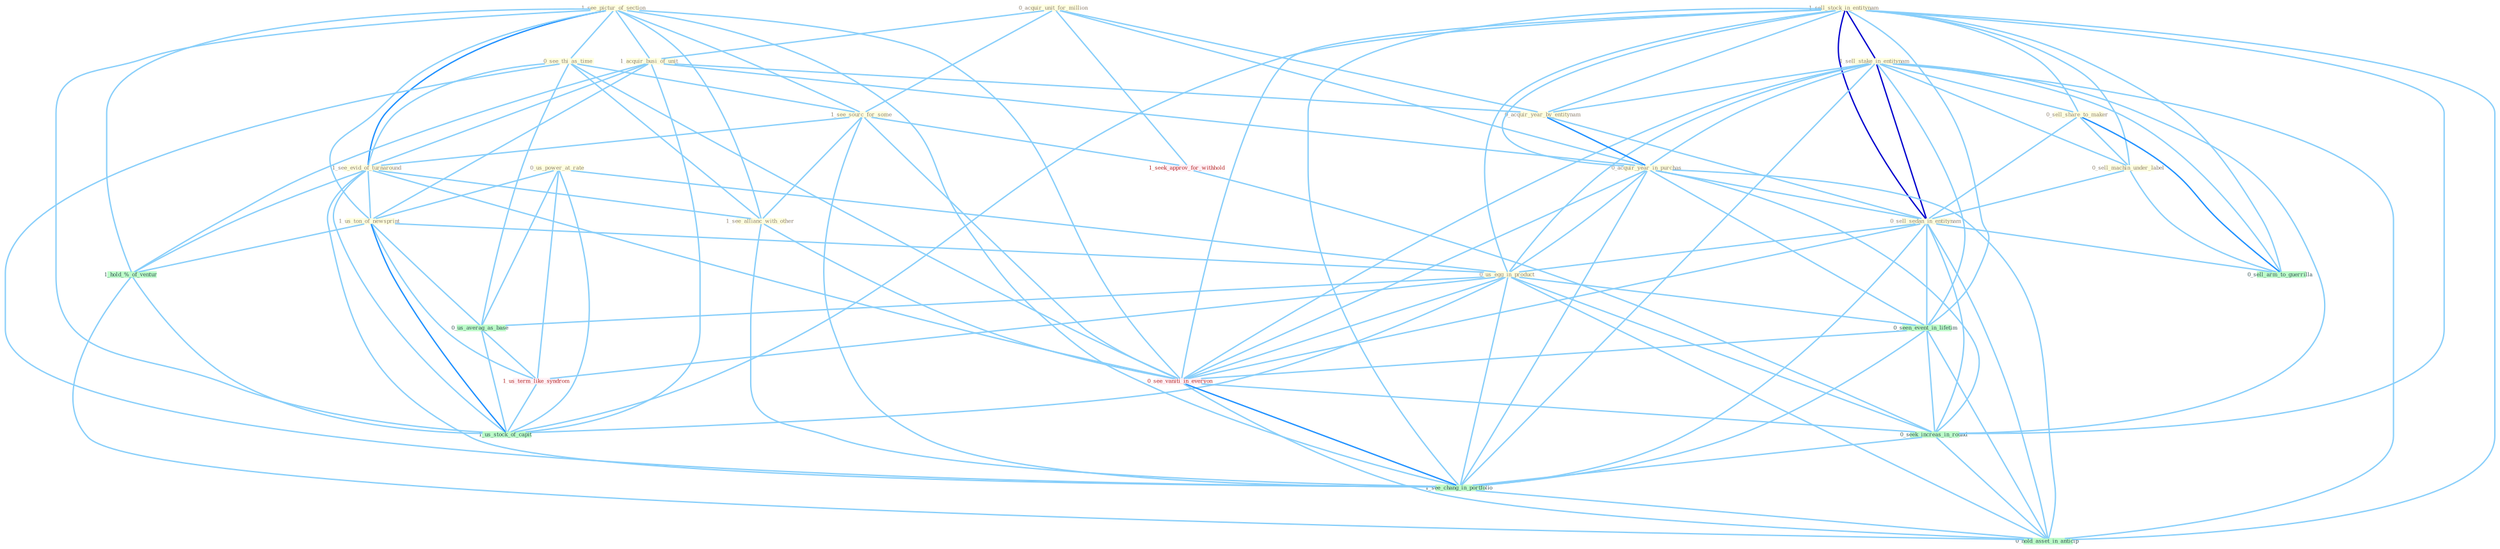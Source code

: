 Graph G{ 
    node
    [shape=polygon,style=filled,width=.5,height=.06,color="#BDFCC9",fixedsize=true,fontsize=4,
    fontcolor="#2f4f4f"];
    {node
    [color="#ffffe0", fontcolor="#8b7d6b"] "0_acquir_unit_for_million " "1_see_pictur_of_section " "1_sell_stock_in_entitynam " "0_us_power_at_rate " "0_see_thi_as_time " "1_see_sourc_for_some " "1_sell_stake_in_entitynam " "0_sell_share_to_maker " "0_sell_machin_under_label " "1_acquir_busi_of_unit " "1_see_evid_of_turnaround " "0_acquir_year_by_entitynam " "1_us_ton_of_newsprint " "0_acquir_year_in_purchas " "0_sell_sedan_in_entitynam " "0_us_egg_in_product " "1_see_allianc_with_other "}
{node [color="#fff0f5", fontcolor="#b22222"] "1_us_term_like_syndrom " "1_seek_approv_for_withhold " "0_see_vaniti_in_everyon "}
edge [color="#B0E2FF"];

	"0_acquir_unit_for_million " -- "1_see_sourc_for_some " [w="1", color="#87cefa" ];
	"0_acquir_unit_for_million " -- "1_acquir_busi_of_unit " [w="1", color="#87cefa" ];
	"0_acquir_unit_for_million " -- "0_acquir_year_by_entitynam " [w="1", color="#87cefa" ];
	"0_acquir_unit_for_million " -- "0_acquir_year_in_purchas " [w="1", color="#87cefa" ];
	"0_acquir_unit_for_million " -- "1_seek_approv_for_withhold " [w="1", color="#87cefa" ];
	"1_see_pictur_of_section " -- "0_see_thi_as_time " [w="1", color="#87cefa" ];
	"1_see_pictur_of_section " -- "1_see_sourc_for_some " [w="1", color="#87cefa" ];
	"1_see_pictur_of_section " -- "1_acquir_busi_of_unit " [w="1", color="#87cefa" ];
	"1_see_pictur_of_section " -- "1_see_evid_of_turnaround " [w="2", color="#1e90ff" , len=0.8];
	"1_see_pictur_of_section " -- "1_us_ton_of_newsprint " [w="1", color="#87cefa" ];
	"1_see_pictur_of_section " -- "1_see_allianc_with_other " [w="1", color="#87cefa" ];
	"1_see_pictur_of_section " -- "1_hold_%_of_ventur " [w="1", color="#87cefa" ];
	"1_see_pictur_of_section " -- "0_see_vaniti_in_everyon " [w="1", color="#87cefa" ];
	"1_see_pictur_of_section " -- "1_us_stock_of_capit " [w="1", color="#87cefa" ];
	"1_see_pictur_of_section " -- "1_see_chang_in_portfolio " [w="1", color="#87cefa" ];
	"1_sell_stock_in_entitynam " -- "1_sell_stake_in_entitynam " [w="3", color="#0000cd" , len=0.6];
	"1_sell_stock_in_entitynam " -- "0_sell_share_to_maker " [w="1", color="#87cefa" ];
	"1_sell_stock_in_entitynam " -- "0_sell_machin_under_label " [w="1", color="#87cefa" ];
	"1_sell_stock_in_entitynam " -- "0_acquir_year_by_entitynam " [w="1", color="#87cefa" ];
	"1_sell_stock_in_entitynam " -- "0_acquir_year_in_purchas " [w="1", color="#87cefa" ];
	"1_sell_stock_in_entitynam " -- "0_sell_sedan_in_entitynam " [w="3", color="#0000cd" , len=0.6];
	"1_sell_stock_in_entitynam " -- "0_us_egg_in_product " [w="1", color="#87cefa" ];
	"1_sell_stock_in_entitynam " -- "0_seen_event_in_lifetim " [w="1", color="#87cefa" ];
	"1_sell_stock_in_entitynam " -- "0_see_vaniti_in_everyon " [w="1", color="#87cefa" ];
	"1_sell_stock_in_entitynam " -- "0_sell_arm_to_guerrilla " [w="1", color="#87cefa" ];
	"1_sell_stock_in_entitynam " -- "0_seek_increas_in_round " [w="1", color="#87cefa" ];
	"1_sell_stock_in_entitynam " -- "1_us_stock_of_capit " [w="1", color="#87cefa" ];
	"1_sell_stock_in_entitynam " -- "1_see_chang_in_portfolio " [w="1", color="#87cefa" ];
	"1_sell_stock_in_entitynam " -- "0_hold_asset_in_anticip " [w="1", color="#87cefa" ];
	"0_us_power_at_rate " -- "1_us_ton_of_newsprint " [w="1", color="#87cefa" ];
	"0_us_power_at_rate " -- "0_us_egg_in_product " [w="1", color="#87cefa" ];
	"0_us_power_at_rate " -- "0_us_averag_as_base " [w="1", color="#87cefa" ];
	"0_us_power_at_rate " -- "1_us_term_like_syndrom " [w="1", color="#87cefa" ];
	"0_us_power_at_rate " -- "1_us_stock_of_capit " [w="1", color="#87cefa" ];
	"0_see_thi_as_time " -- "1_see_sourc_for_some " [w="1", color="#87cefa" ];
	"0_see_thi_as_time " -- "1_see_evid_of_turnaround " [w="1", color="#87cefa" ];
	"0_see_thi_as_time " -- "1_see_allianc_with_other " [w="1", color="#87cefa" ];
	"0_see_thi_as_time " -- "0_us_averag_as_base " [w="1", color="#87cefa" ];
	"0_see_thi_as_time " -- "0_see_vaniti_in_everyon " [w="1", color="#87cefa" ];
	"0_see_thi_as_time " -- "1_see_chang_in_portfolio " [w="1", color="#87cefa" ];
	"1_see_sourc_for_some " -- "1_see_evid_of_turnaround " [w="1", color="#87cefa" ];
	"1_see_sourc_for_some " -- "1_see_allianc_with_other " [w="1", color="#87cefa" ];
	"1_see_sourc_for_some " -- "1_seek_approv_for_withhold " [w="1", color="#87cefa" ];
	"1_see_sourc_for_some " -- "0_see_vaniti_in_everyon " [w="1", color="#87cefa" ];
	"1_see_sourc_for_some " -- "1_see_chang_in_portfolio " [w="1", color="#87cefa" ];
	"1_sell_stake_in_entitynam " -- "0_sell_share_to_maker " [w="1", color="#87cefa" ];
	"1_sell_stake_in_entitynam " -- "0_sell_machin_under_label " [w="1", color="#87cefa" ];
	"1_sell_stake_in_entitynam " -- "0_acquir_year_by_entitynam " [w="1", color="#87cefa" ];
	"1_sell_stake_in_entitynam " -- "0_acquir_year_in_purchas " [w="1", color="#87cefa" ];
	"1_sell_stake_in_entitynam " -- "0_sell_sedan_in_entitynam " [w="3", color="#0000cd" , len=0.6];
	"1_sell_stake_in_entitynam " -- "0_us_egg_in_product " [w="1", color="#87cefa" ];
	"1_sell_stake_in_entitynam " -- "0_seen_event_in_lifetim " [w="1", color="#87cefa" ];
	"1_sell_stake_in_entitynam " -- "0_see_vaniti_in_everyon " [w="1", color="#87cefa" ];
	"1_sell_stake_in_entitynam " -- "0_sell_arm_to_guerrilla " [w="1", color="#87cefa" ];
	"1_sell_stake_in_entitynam " -- "0_seek_increas_in_round " [w="1", color="#87cefa" ];
	"1_sell_stake_in_entitynam " -- "1_see_chang_in_portfolio " [w="1", color="#87cefa" ];
	"1_sell_stake_in_entitynam " -- "0_hold_asset_in_anticip " [w="1", color="#87cefa" ];
	"0_sell_share_to_maker " -- "0_sell_machin_under_label " [w="1", color="#87cefa" ];
	"0_sell_share_to_maker " -- "0_sell_sedan_in_entitynam " [w="1", color="#87cefa" ];
	"0_sell_share_to_maker " -- "0_sell_arm_to_guerrilla " [w="2", color="#1e90ff" , len=0.8];
	"0_sell_machin_under_label " -- "0_sell_sedan_in_entitynam " [w="1", color="#87cefa" ];
	"0_sell_machin_under_label " -- "0_sell_arm_to_guerrilla " [w="1", color="#87cefa" ];
	"1_acquir_busi_of_unit " -- "1_see_evid_of_turnaround " [w="1", color="#87cefa" ];
	"1_acquir_busi_of_unit " -- "0_acquir_year_by_entitynam " [w="1", color="#87cefa" ];
	"1_acquir_busi_of_unit " -- "1_us_ton_of_newsprint " [w="1", color="#87cefa" ];
	"1_acquir_busi_of_unit " -- "0_acquir_year_in_purchas " [w="1", color="#87cefa" ];
	"1_acquir_busi_of_unit " -- "1_hold_%_of_ventur " [w="1", color="#87cefa" ];
	"1_acquir_busi_of_unit " -- "1_us_stock_of_capit " [w="1", color="#87cefa" ];
	"1_see_evid_of_turnaround " -- "1_us_ton_of_newsprint " [w="1", color="#87cefa" ];
	"1_see_evid_of_turnaround " -- "1_see_allianc_with_other " [w="1", color="#87cefa" ];
	"1_see_evid_of_turnaround " -- "1_hold_%_of_ventur " [w="1", color="#87cefa" ];
	"1_see_evid_of_turnaround " -- "0_see_vaniti_in_everyon " [w="1", color="#87cefa" ];
	"1_see_evid_of_turnaround " -- "1_us_stock_of_capit " [w="1", color="#87cefa" ];
	"1_see_evid_of_turnaround " -- "1_see_chang_in_portfolio " [w="1", color="#87cefa" ];
	"0_acquir_year_by_entitynam " -- "0_acquir_year_in_purchas " [w="2", color="#1e90ff" , len=0.8];
	"0_acquir_year_by_entitynam " -- "0_sell_sedan_in_entitynam " [w="1", color="#87cefa" ];
	"1_us_ton_of_newsprint " -- "0_us_egg_in_product " [w="1", color="#87cefa" ];
	"1_us_ton_of_newsprint " -- "0_us_averag_as_base " [w="1", color="#87cefa" ];
	"1_us_ton_of_newsprint " -- "1_us_term_like_syndrom " [w="1", color="#87cefa" ];
	"1_us_ton_of_newsprint " -- "1_hold_%_of_ventur " [w="1", color="#87cefa" ];
	"1_us_ton_of_newsprint " -- "1_us_stock_of_capit " [w="2", color="#1e90ff" , len=0.8];
	"0_acquir_year_in_purchas " -- "0_sell_sedan_in_entitynam " [w="1", color="#87cefa" ];
	"0_acquir_year_in_purchas " -- "0_us_egg_in_product " [w="1", color="#87cefa" ];
	"0_acquir_year_in_purchas " -- "0_seen_event_in_lifetim " [w="1", color="#87cefa" ];
	"0_acquir_year_in_purchas " -- "0_see_vaniti_in_everyon " [w="1", color="#87cefa" ];
	"0_acquir_year_in_purchas " -- "0_seek_increas_in_round " [w="1", color="#87cefa" ];
	"0_acquir_year_in_purchas " -- "1_see_chang_in_portfolio " [w="1", color="#87cefa" ];
	"0_acquir_year_in_purchas " -- "0_hold_asset_in_anticip " [w="1", color="#87cefa" ];
	"0_sell_sedan_in_entitynam " -- "0_us_egg_in_product " [w="1", color="#87cefa" ];
	"0_sell_sedan_in_entitynam " -- "0_seen_event_in_lifetim " [w="1", color="#87cefa" ];
	"0_sell_sedan_in_entitynam " -- "0_see_vaniti_in_everyon " [w="1", color="#87cefa" ];
	"0_sell_sedan_in_entitynam " -- "0_sell_arm_to_guerrilla " [w="1", color="#87cefa" ];
	"0_sell_sedan_in_entitynam " -- "0_seek_increas_in_round " [w="1", color="#87cefa" ];
	"0_sell_sedan_in_entitynam " -- "1_see_chang_in_portfolio " [w="1", color="#87cefa" ];
	"0_sell_sedan_in_entitynam " -- "0_hold_asset_in_anticip " [w="1", color="#87cefa" ];
	"0_us_egg_in_product " -- "0_seen_event_in_lifetim " [w="1", color="#87cefa" ];
	"0_us_egg_in_product " -- "0_us_averag_as_base " [w="1", color="#87cefa" ];
	"0_us_egg_in_product " -- "1_us_term_like_syndrom " [w="1", color="#87cefa" ];
	"0_us_egg_in_product " -- "0_see_vaniti_in_everyon " [w="1", color="#87cefa" ];
	"0_us_egg_in_product " -- "0_seek_increas_in_round " [w="1", color="#87cefa" ];
	"0_us_egg_in_product " -- "1_us_stock_of_capit " [w="1", color="#87cefa" ];
	"0_us_egg_in_product " -- "1_see_chang_in_portfolio " [w="1", color="#87cefa" ];
	"0_us_egg_in_product " -- "0_hold_asset_in_anticip " [w="1", color="#87cefa" ];
	"1_see_allianc_with_other " -- "0_see_vaniti_in_everyon " [w="1", color="#87cefa" ];
	"1_see_allianc_with_other " -- "1_see_chang_in_portfolio " [w="1", color="#87cefa" ];
	"0_seen_event_in_lifetim " -- "0_see_vaniti_in_everyon " [w="1", color="#87cefa" ];
	"0_seen_event_in_lifetim " -- "0_seek_increas_in_round " [w="1", color="#87cefa" ];
	"0_seen_event_in_lifetim " -- "1_see_chang_in_portfolio " [w="1", color="#87cefa" ];
	"0_seen_event_in_lifetim " -- "0_hold_asset_in_anticip " [w="1", color="#87cefa" ];
	"0_us_averag_as_base " -- "1_us_term_like_syndrom " [w="1", color="#87cefa" ];
	"0_us_averag_as_base " -- "1_us_stock_of_capit " [w="1", color="#87cefa" ];
	"1_us_term_like_syndrom " -- "1_us_stock_of_capit " [w="1", color="#87cefa" ];
	"1_seek_approv_for_withhold " -- "0_seek_increas_in_round " [w="1", color="#87cefa" ];
	"1_hold_%_of_ventur " -- "1_us_stock_of_capit " [w="1", color="#87cefa" ];
	"1_hold_%_of_ventur " -- "0_hold_asset_in_anticip " [w="1", color="#87cefa" ];
	"0_see_vaniti_in_everyon " -- "0_seek_increas_in_round " [w="1", color="#87cefa" ];
	"0_see_vaniti_in_everyon " -- "1_see_chang_in_portfolio " [w="2", color="#1e90ff" , len=0.8];
	"0_see_vaniti_in_everyon " -- "0_hold_asset_in_anticip " [w="1", color="#87cefa" ];
	"0_seek_increas_in_round " -- "1_see_chang_in_portfolio " [w="1", color="#87cefa" ];
	"0_seek_increas_in_round " -- "0_hold_asset_in_anticip " [w="1", color="#87cefa" ];
	"1_see_chang_in_portfolio " -- "0_hold_asset_in_anticip " [w="1", color="#87cefa" ];
}